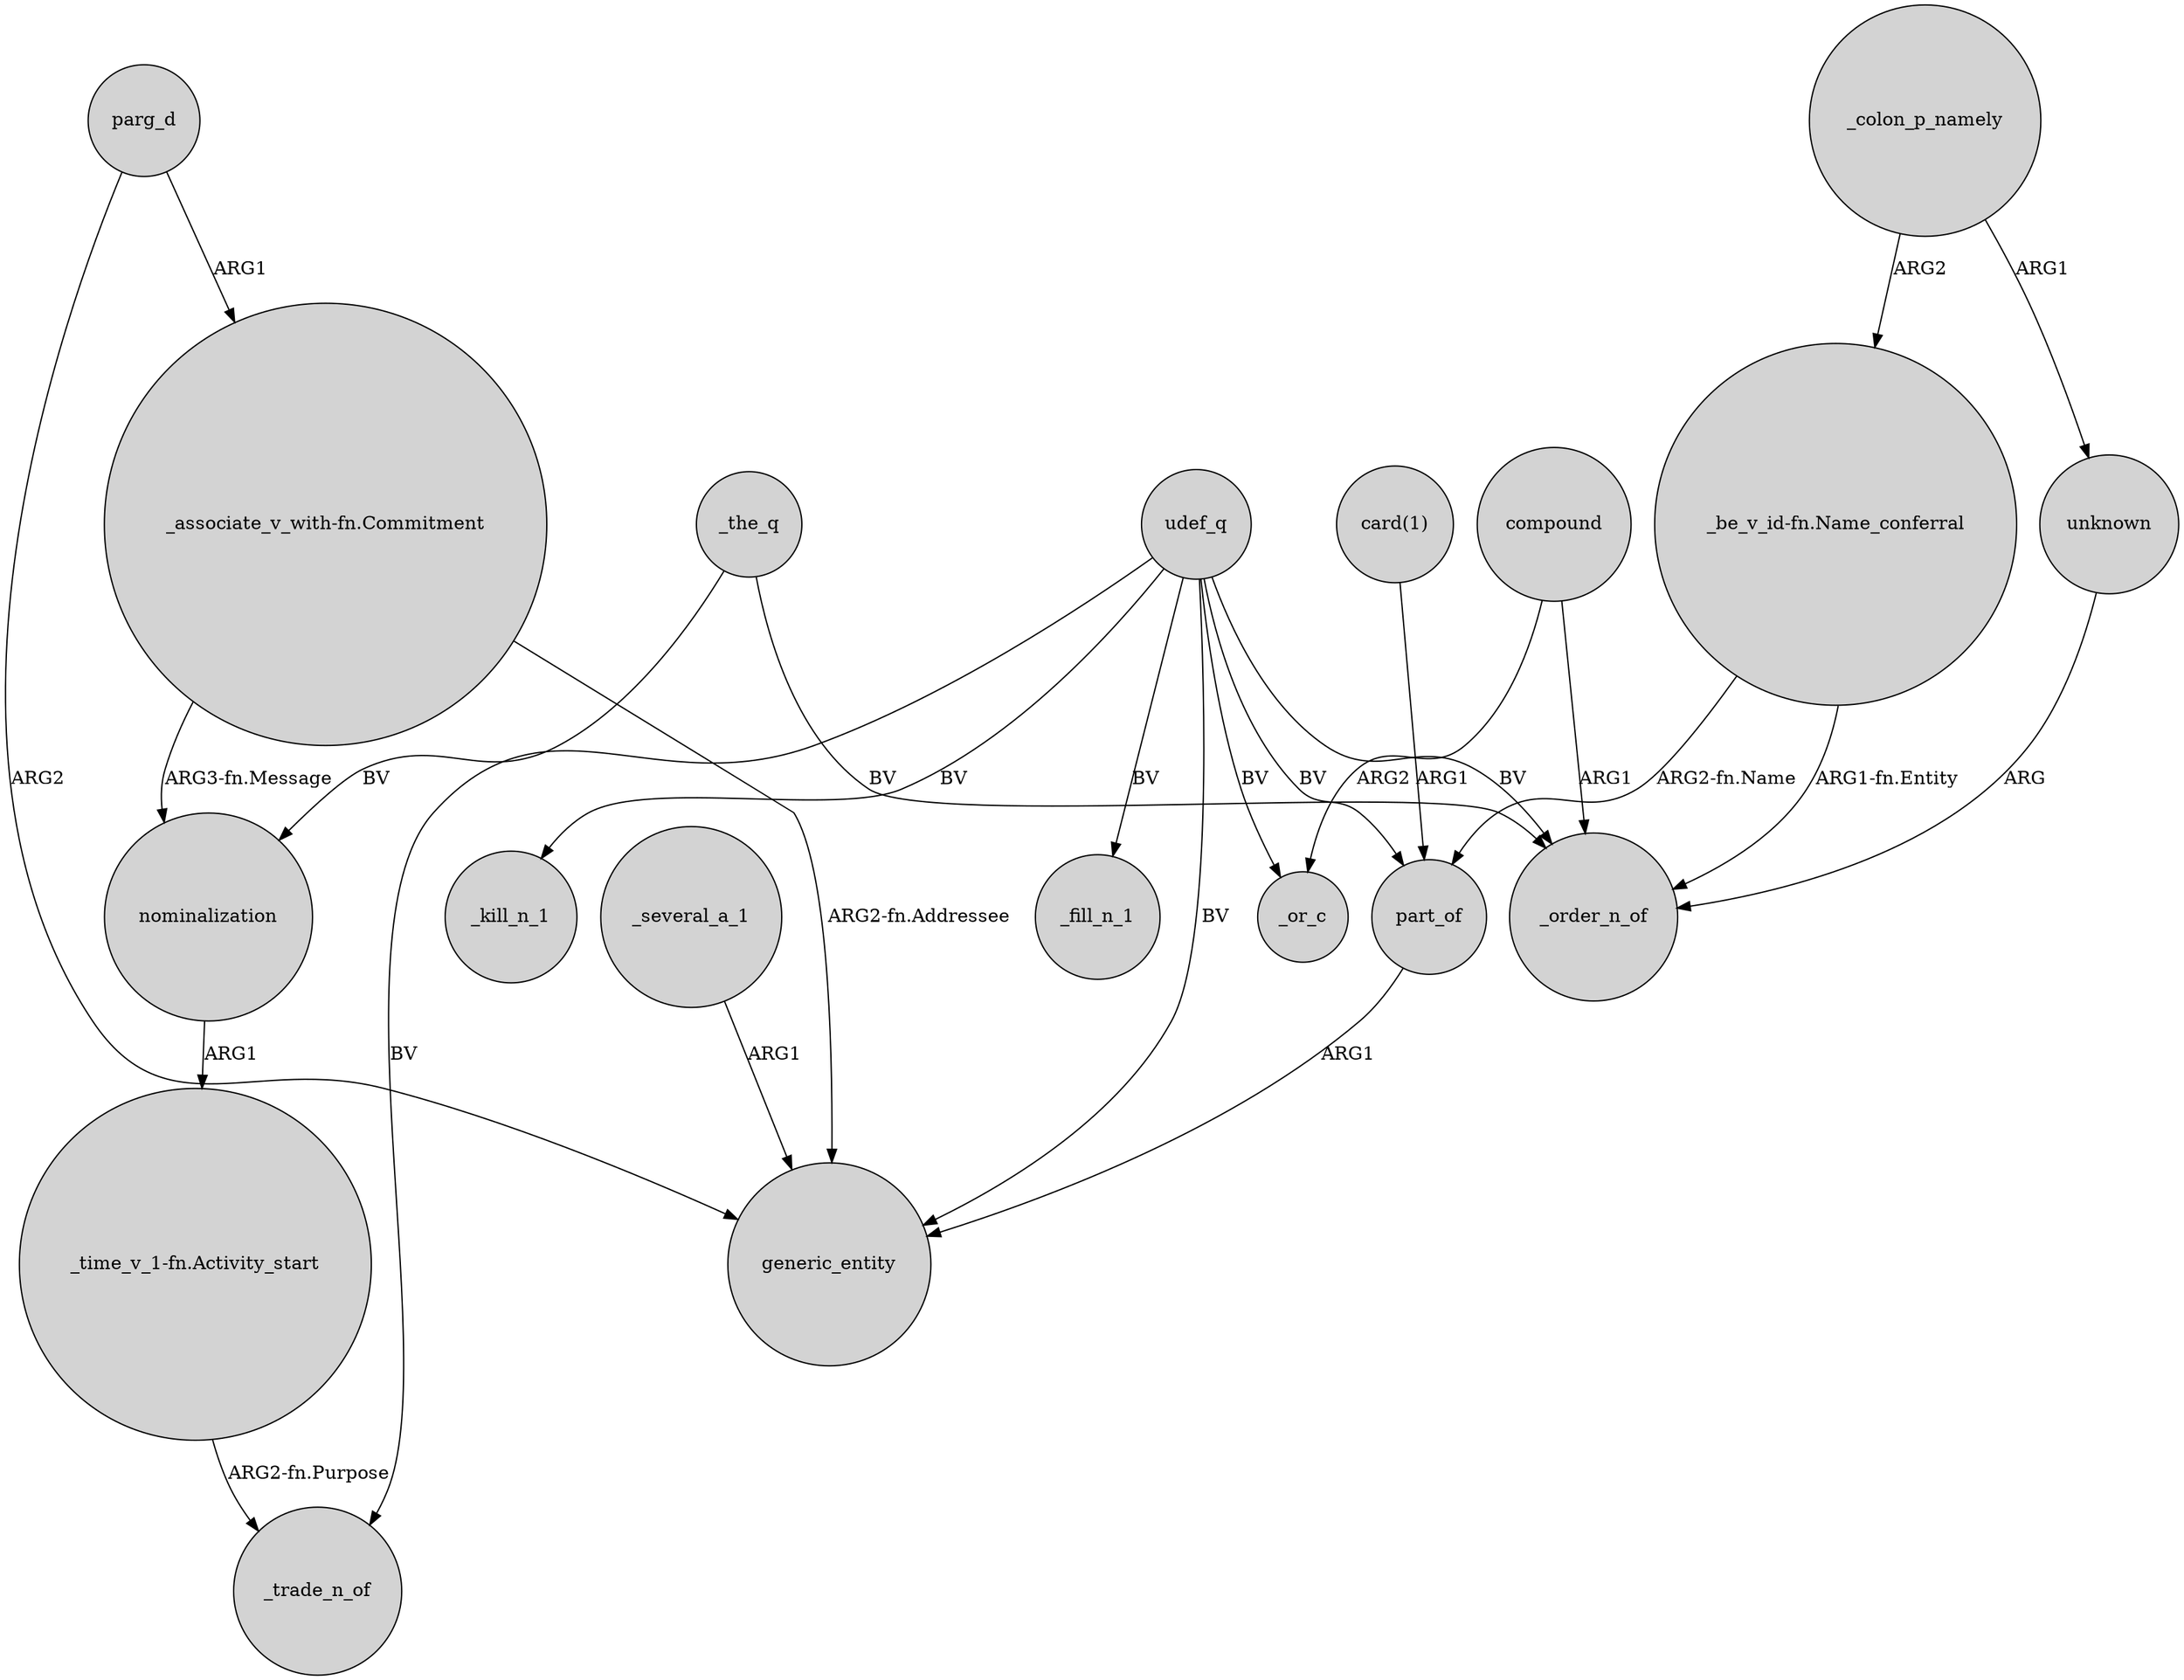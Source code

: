 digraph {
	node [shape=circle style=filled]
	_the_q -> nominalization [label=BV]
	compound -> _order_n_of [label=ARG1]
	parg_d -> "_associate_v_with-fn.Commitment" [label=ARG1]
	_several_a_1 -> generic_entity [label=ARG1]
	udef_q -> part_of [label=BV]
	udef_q -> _order_n_of [label=BV]
	udef_q -> _fill_n_1 [label=BV]
	"_be_v_id-fn.Name_conferral" -> _order_n_of [label="ARG1-fn.Entity"]
	"card(1)" -> part_of [label=ARG1]
	compound -> _or_c [label=ARG2]
	udef_q -> generic_entity [label=BV]
	"_time_v_1-fn.Activity_start" -> _trade_n_of [label="ARG2-fn.Purpose"]
	udef_q -> _or_c [label=BV]
	unknown -> _order_n_of [label=ARG]
	_the_q -> _order_n_of [label=BV]
	"_be_v_id-fn.Name_conferral" -> part_of [label="ARG2-fn.Name"]
	"_associate_v_with-fn.Commitment" -> nominalization [label="ARG3-fn.Message"]
	_colon_p_namely -> "_be_v_id-fn.Name_conferral" [label=ARG2]
	"_associate_v_with-fn.Commitment" -> generic_entity [label="ARG2-fn.Addressee"]
	nominalization -> "_time_v_1-fn.Activity_start" [label=ARG1]
	udef_q -> _trade_n_of [label=BV]
	_colon_p_namely -> unknown [label=ARG1]
	part_of -> generic_entity [label=ARG1]
	parg_d -> generic_entity [label=ARG2]
	udef_q -> _kill_n_1 [label=BV]
}
